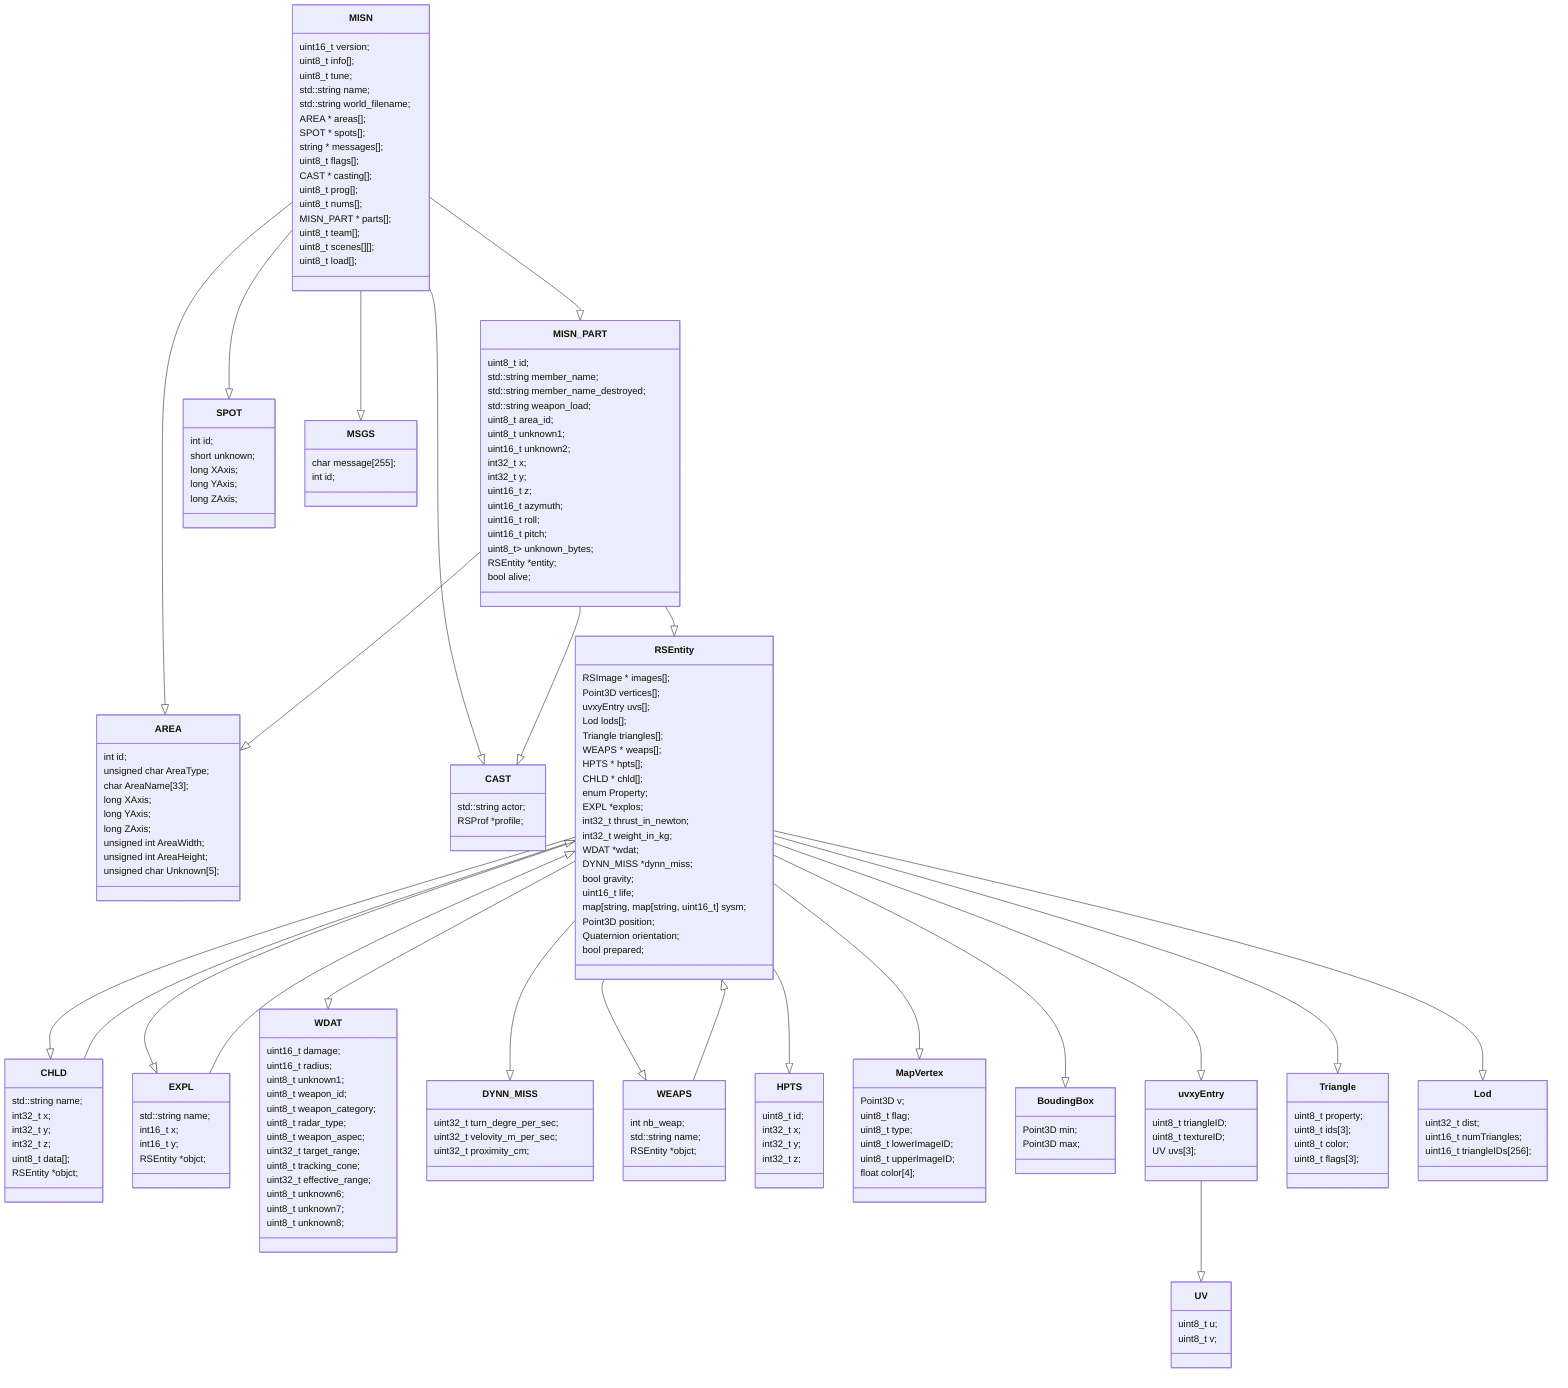classDiagram
    class MISN {
        uint16_t version;
        uint8_t info[];
        uint8_t tune;
        std::string name;
        std::string world_filename;
        AREA * areas[];
        SPOT * spots[];
        string * messages[];
        uint8_t flags[];
        CAST * casting[];
        uint8_t prog[];
        uint8_t nums[];
        MISN_PART * parts[];
        uint8_t team[];
        uint8_t scenes[][];
        uint8_t load[];
    }
    class AREA {
        int id;
        unsigned char AreaType;
        char AreaName[33];
        long XAxis;
        long YAxis;
        long ZAxis;
        unsigned int AreaWidth;
        unsigned int AreaHeight;
        unsigned char Unknown[5];
    }
    class MISN_PART {
        uint8_t id;
        std::string member_name;
        std::string member_name_destroyed;
        std::string weapon_load;
        uint8_t area_id;      
        uint8_t unknown1;
        uint16_t unknown2;
        int32_t x;
        int32_t y;
        uint16_t z;
        uint16_t azymuth;
        uint16_t roll;
        uint16_t pitch;
        uint8_t> unknown_bytes;
        RSEntity *entity;
        bool alive;
    }
    class SPOT {
        int id;
        short unknown;

        long XAxis;
        long YAxis;
        long ZAxis;
    }
    class MSGS {
        char message[255];
        int id;
    }
    class CAST {
        std::string actor;
        RSProf *profile;
    }
    MISN --|> AREA
    MISN --|> SPOT
    MISN --|> CAST
    MISN --|> MISN_PART
    MISN --|> MSGS


    class CHLD {
        std::string name;
        int32_t x;
        int32_t y;
        int32_t z;
        uint8_t data[];
        RSEntity *objct;
    }
    class EXPL {
        std::string name;
        int16_t x;
        int16_t y;
        RSEntity *objct;
    }
    class WDAT {
        uint16_t damage;
        uint16_t radius;
        uint8_t unknown1;
        uint8_t weapon_id;
        uint8_t weapon_category;
        uint8_t radar_type;
        uint8_t weapon_aspec;
        uint32_t target_range;
        uint8_t tracking_cone;
        uint32_t effective_range;  
        uint8_t unknown6;
        uint8_t unknown7;
        uint8_t unknown8;
    }
    class DYNN_MISS {
        uint32_t turn_degre_per_sec;
        uint32_t velovity_m_per_sec;
        uint32_t proximity_cm;
    }
    class WEAPS {
        int nb_weap;
        std::string name;
        RSEntity *objct;
    }
    class HPTS {
        uint8_t id;
        int32_t x;
        int32_t y;
        int32_t z;
    }
    class MapVertex {
        Point3D v;

        uint8_t flag;
        uint8_t type;
        uint8_t lowerImageID;
        uint8_t upperImageID;

        float color[4];

    }
    class BoudingBox {
        Point3D min;
        Point3D max;
    }
    class UV {
        uint8_t u;
        uint8_t v;
    }
    class uvxyEntry {
        uint8_t triangleID;
        uint8_t textureID;
        UV uvs[3];
    }

    class Triangle {
        uint8_t property;
        uint8_t ids[3];
        uint8_t color;
        uint8_t flags[3];
    }
    class Lod {
        uint32_t dist;
        uint16_t numTriangles;
        uint16_t triangleIDs[256];
    }
    class RSEntity {
        RSImage * images[];
        Point3D vertices[];
        uvxyEntry uvs[];
        Lod lods[];
        Triangle triangles[];
        WEAPS * weaps[];
        HPTS * hpts[];
        CHLD * chld[];
        enum Property;
        EXPL *explos;
        int32_t thrust_in_newton;
        int32_t weight_in_kg;
        WDAT *wdat;
        DYNN_MISS *dynn_miss;
        bool gravity;

        uint16_t life;
        map[string, map[string, uint16_t] sysm;
        Point3D position;
        Quaternion orientation;
        bool prepared;
    }
    RSEntity --|> WDAT
    RSEntity --|> DYNN_MISS
    RSEntity --|> WEAPS
    RSEntity --|> HPTS
    RSEntity --|> CHLD
    RSEntity --|> EXPL
    RSEntity --|> Triangle
    RSEntity --|> Lod
    RSEntity --|> uvxyEntry
    RSEntity --|> MapVertex
    RSEntity --|> BoudingBox
    MISN_PART --|> RSEntity
    CHLD --|> RSEntity
    EXPL --|> RSEntity
    WEAPS --|> RSEntity
    uvxyEntry --|> UV

    MISN_PART --|> AREA
    MISN_PART --|> CAST
